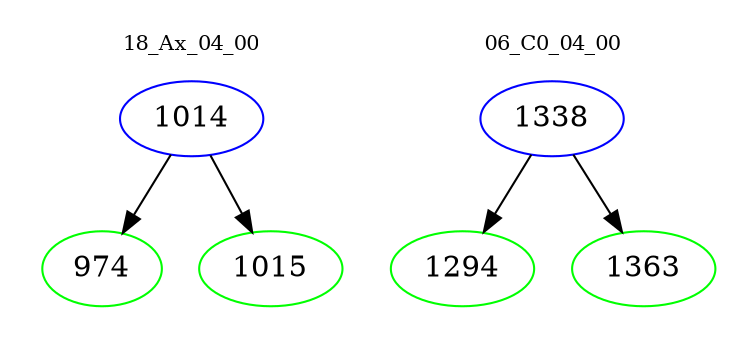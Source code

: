 digraph{
subgraph cluster_0 {
color = white
label = "18_Ax_04_00";
fontsize=10;
T0_1014 [label="1014", color="blue"]
T0_1014 -> T0_974 [color="black"]
T0_974 [label="974", color="green"]
T0_1014 -> T0_1015 [color="black"]
T0_1015 [label="1015", color="green"]
}
subgraph cluster_1 {
color = white
label = "06_C0_04_00";
fontsize=10;
T1_1338 [label="1338", color="blue"]
T1_1338 -> T1_1294 [color="black"]
T1_1294 [label="1294", color="green"]
T1_1338 -> T1_1363 [color="black"]
T1_1363 [label="1363", color="green"]
}
}
